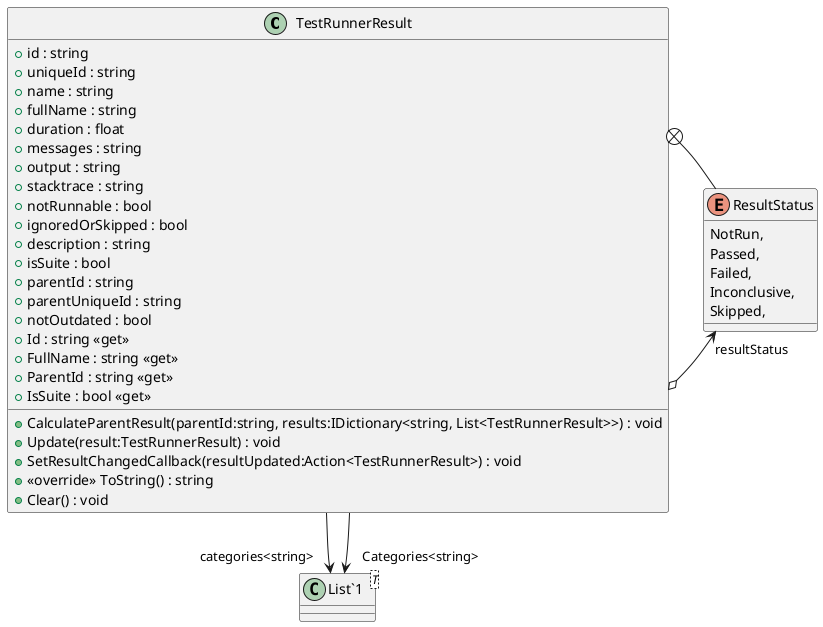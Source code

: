 @startuml
class TestRunnerResult {
    + id : string
    + uniqueId : string
    + name : string
    + fullName : string
    + duration : float
    + messages : string
    + output : string
    + stacktrace : string
    + notRunnable : bool
    + ignoredOrSkipped : bool
    + description : string
    + isSuite : bool
    + parentId : string
    + parentUniqueId : string
    + notOutdated : bool
    + CalculateParentResult(parentId:string, results:IDictionary<string, List<TestRunnerResult>>) : void
    + Update(result:TestRunnerResult) : void
    + SetResultChangedCallback(resultUpdated:Action<TestRunnerResult>) : void
    + <<override>> ToString() : string
    + Id : string <<get>>
    + FullName : string <<get>>
    + ParentId : string <<get>>
    + IsSuite : bool <<get>>
    + Clear() : void
}
class "List`1"<T> {
}
enum ResultStatus {
    NotRun,
    Passed,
    Failed,
    Inconclusive,
    Skipped,
}
TestRunnerResult o-> "resultStatus" ResultStatus
TestRunnerResult --> "categories<string>" "List`1"
TestRunnerResult --> "Categories<string>" "List`1"
TestRunnerResult +-- ResultStatus
@enduml
